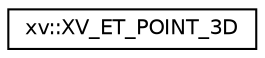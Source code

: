 digraph "Graphical Class Hierarchy"
{
 // LATEX_PDF_SIZE
  edge [fontname="Helvetica",fontsize="10",labelfontname="Helvetica",labelfontsize="10"];
  node [fontname="Helvetica",fontsize="10",shape=record];
  rankdir="LR";
  Node0 [label="xv::XV_ET_POINT_3D",height=0.2,width=0.4,color="black", fillcolor="white", style="filled",URL="$unionxv_1_1XV__ET__POINT__3D.html",tooltip=" "];
}
